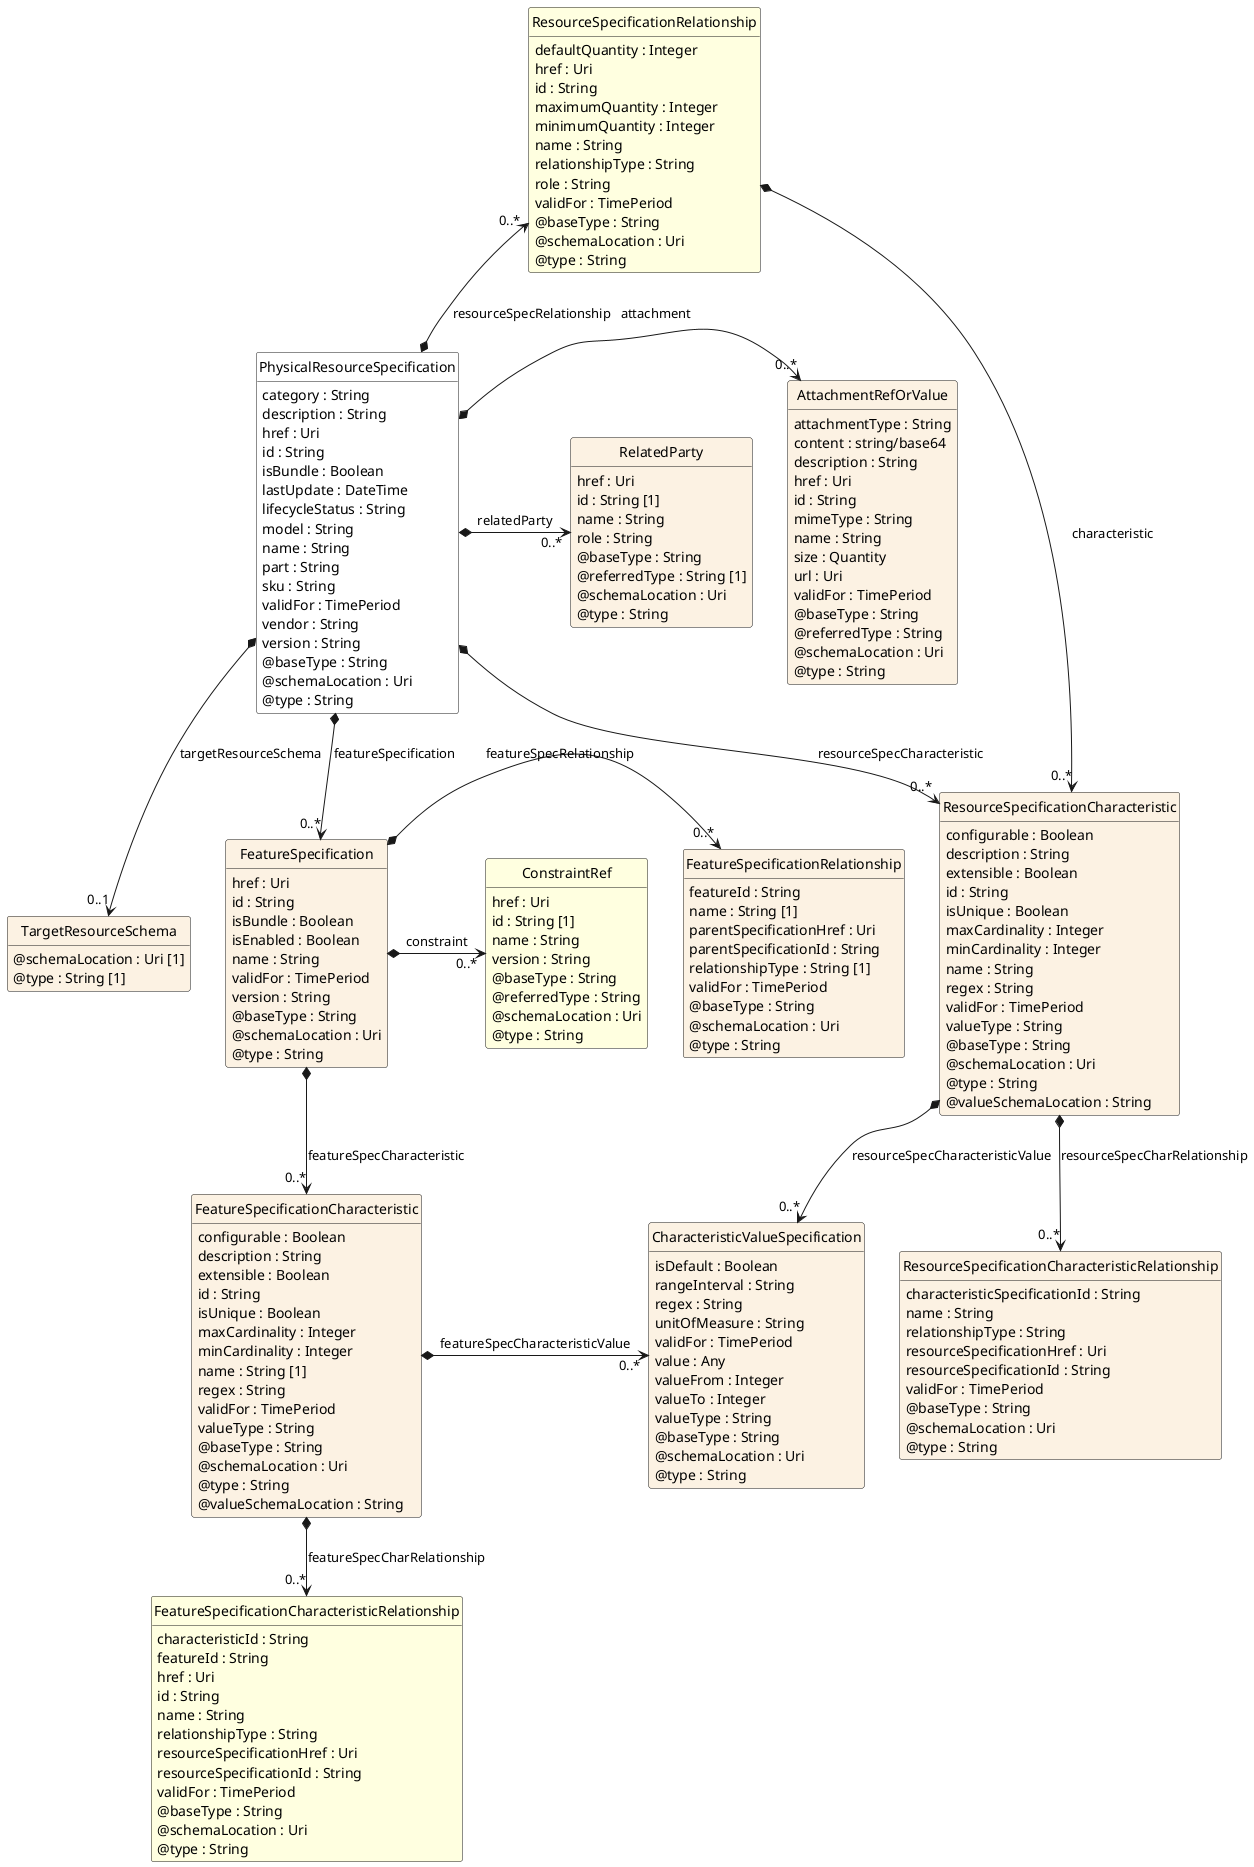 @startuml
hide circle
hide methods
hide stereotype
show <<Enumeration>> stereotype
skinparam class {
   BackgroundColor<<Enumeration>> #E6F5F7
   BackgroundColor<<Ref>> #FFFFE0
   BackgroundColor<<Pivot>> #FFFFFFF
   BackgroundColor<<SimpleType>> #E2F0DA
   BackgroundColor #FCF2E3
}

class PhysicalResourceSpecification <<Pivot>> {
    category : String
    description : String
    href : Uri
    id : String
    isBundle : Boolean
    lastUpdate : DateTime
    lifecycleStatus : String
    model : String
    name : String
    part : String
    sku : String
    validFor : TimePeriod
    vendor : String
    version : String
    @baseType : String
    @schemaLocation : Uri
    @type : String
}

class RelatedParty  {
    href : Uri
    id : String [1]
    name : String
    role : String
    @baseType : String
    @referredType : String [1]
    @schemaLocation : Uri
    @type : String
}

class ResourceSpecificationCharacteristic  {
    configurable : Boolean
    description : String
    extensible : Boolean
    id : String
    isUnique : Boolean
    maxCardinality : Integer
    minCardinality : Integer
    name : String
    regex : String
    validFor : TimePeriod
    valueType : String
    @baseType : String
    @schemaLocation : Uri
    @type : String
    @valueSchemaLocation : String
}

class CharacteristicValueSpecification  {
    isDefault : Boolean
    rangeInterval : String
    regex : String
    unitOfMeasure : String
    validFor : TimePeriod
    value : Any
    valueFrom : Integer
    valueTo : Integer
    valueType : String
    @baseType : String
    @schemaLocation : Uri
    @type : String
}

class ResourceSpecificationCharacteristicRelationship  {
    characteristicSpecificationId : String
    name : String
    relationshipType : String
    resourceSpecificationHref : Uri
    resourceSpecificationId : String
    validFor : TimePeriod
    @baseType : String
    @schemaLocation : Uri
    @type : String
}

class FeatureSpecification  {
    href : Uri
    id : String
    isBundle : Boolean
    isEnabled : Boolean
    name : String
    validFor : TimePeriod
    version : String
    @baseType : String
    @schemaLocation : Uri
    @type : String
}

class FeatureSpecificationRelationship  {
    featureId : String
    name : String [1]
    parentSpecificationHref : Uri
    parentSpecificationId : String
    relationshipType : String [1]
    validFor : TimePeriod
    @baseType : String
    @schemaLocation : Uri
    @type : String
}

class ConstraintRef  <<Ref>> {
    href : Uri
    id : String [1]
    name : String
    version : String
    @baseType : String
    @referredType : String
    @schemaLocation : Uri
    @type : String
}

class FeatureSpecificationCharacteristic  {
    configurable : Boolean
    description : String
    extensible : Boolean
    id : String
    isUnique : Boolean
    maxCardinality : Integer
    minCardinality : Integer
    name : String [1]
    regex : String
    validFor : TimePeriod
    valueType : String
    @baseType : String
    @schemaLocation : Uri
    @type : String
    @valueSchemaLocation : String
}

class FeatureSpecificationCharacteristicRelationship  <<Ref>> {
    characteristicId : String
    featureId : String
    href : Uri
    id : String
    name : String
    relationshipType : String
    resourceSpecificationHref : Uri
    resourceSpecificationId : String
    validFor : TimePeriod
    @baseType : String
    @schemaLocation : Uri
    @type : String
}

class ResourceSpecificationRelationship  <<Ref>> {
    defaultQuantity : Integer
    href : Uri
    id : String
    maximumQuantity : Integer
    minimumQuantity : Integer
    name : String
    relationshipType : String
    role : String
    validFor : TimePeriod
    @baseType : String
    @schemaLocation : Uri
    @type : String
}

class AttachmentRefOrValue  {
    attachmentType : String
    content : string/base64
    description : String
    href : Uri
    id : String
    mimeType : String
    name : String
    size : Quantity
    url : Uri
    validFor : TimePeriod
    @baseType : String
    @referredType : String
    @schemaLocation : Uri
    @type : String
}

class TargetResourceSchema  {
    @schemaLocation : Uri [1]
    @type : String [1]
}

ResourceSpecificationRelationship "0..*" <--* PhysicalResourceSpecification : resourceSpecRelationship

PhysicalResourceSpecification *-->  "0..*" ResourceSpecificationCharacteristic : resourceSpecCharacteristic

PhysicalResourceSpecification *-->  "0..*" FeatureSpecification : featureSpecification

ResourceSpecificationCharacteristic *-->  "0..*" CharacteristicValueSpecification : resourceSpecCharacteristicValue

FeatureSpecification *-->  "0..*" FeatureSpecificationCharacteristic : featureSpecCharacteristic

CharacteristicValueSpecification "0..*" <-left-* FeatureSpecificationCharacteristic : featureSpecCharacteristicValue

ResourceSpecificationRelationship *-->  "0..*" ResourceSpecificationCharacteristic : characteristic

AttachmentRefOrValue "0..*" <-left-* PhysicalResourceSpecification : attachment

PhysicalResourceSpecification *-right-> "0..*" RelatedParty : relatedParty

PhysicalResourceSpecification *-->  "0..1" TargetResourceSchema : targetResourceSchema

ConstraintRef "0..*" <-left-* FeatureSpecification : constraint

FeatureSpecification *-right-> "0..*" FeatureSpecificationRelationship : featureSpecRelationship

ResourceSpecificationCharacteristic *-->  "0..*" ResourceSpecificationCharacteristicRelationship : resourceSpecCharRelationship

FeatureSpecificationCharacteristic *-->  "0..*" FeatureSpecificationCharacteristicRelationship : featureSpecCharRelationship

@enduml